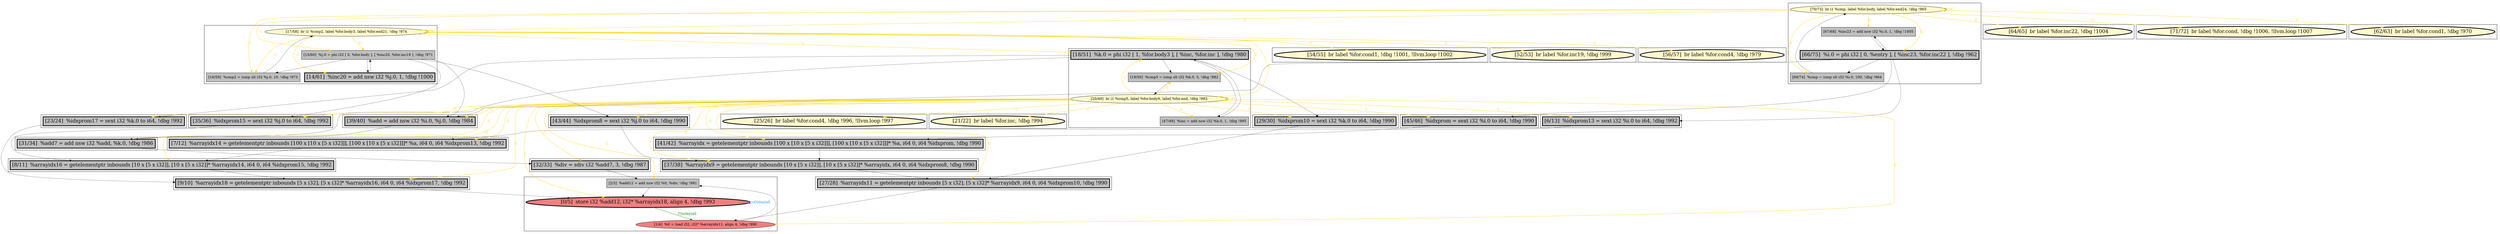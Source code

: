
digraph G {



node476->node501 [style=solid,color=gold,label="C",penwidth=1.0,fontcolor=gold ]
node502->node472 [style=solid,color=gold,label="C",penwidth=1.0,fontcolor=gold ]
node502->node503 [style=solid,color=gold,label="C",penwidth=1.0,fontcolor=gold ]
node493->node495 [style=solid,color=gold,label="C",penwidth=1.0,fontcolor=gold ]
node501->node503 [style=solid,color=black,label="",penwidth=0.5,fontcolor=black ]
node495->node494 [style=solid,color=black,label="",penwidth=0.5,fontcolor=black ]
node494->node495 [style=solid,color=black,label="",penwidth=0.5,fontcolor=black ]
node500->node502 [style=solid,color=black,label="",penwidth=0.5,fontcolor=black ]
node501->node504 [style=solid,color=black,label="",penwidth=0.5,fontcolor=black ]
node502->node486 [style=solid,color=gold,label="C",penwidth=1.0,fontcolor=gold ]
node485->node499 [style=solid,color=black,label="",penwidth=0.5,fontcolor=black ]
node469->node468 [style=solid,color=black,label="",penwidth=0.5,fontcolor=black ]
node479->node483 [style=solid,color=black,label="",penwidth=0.5,fontcolor=black ]
node497->node469 [style=solid,color=black,label="",penwidth=0.5,fontcolor=black ]
node494->node491 [style=solid,color=black,label="",penwidth=0.5,fontcolor=black ]
node479->node491 [style=solid,color=black,label="",penwidth=0.5,fontcolor=black ]
node477->node476 [style=solid,color=black,label="",penwidth=0.5,fontcolor=black ]
node502->node468 [style=solid,color=gold,label="C",penwidth=1.0,fontcolor=gold ]
node471->node470 [style=solid,color=black,label="",penwidth=0.5,fontcolor=black ]
node493->node494 [style=solid,color=gold,label="C",penwidth=1.0,fontcolor=gold ]
node478->node479 [style=solid,color=black,label="",penwidth=0.5,fontcolor=black ]
node467->node469 [style=solid,color=black,label="",penwidth=0.5,fontcolor=black ]
node468->node467 [style=solid,color=forestgreen,label="T|indep|all",penwidth=1.0,fontcolor=forestgreen ]
node502->node502 [style=solid,color=gold,label="C",penwidth=1.0,fontcolor=gold ]
node493->node493 [style=solid,color=gold,label="C",penwidth=1.0,fontcolor=gold ]
node476->node500 [style=solid,color=gold,label="C",penwidth=1.0,fontcolor=gold ]
node501->node475 [style=solid,color=black,label="",penwidth=0.5,fontcolor=black ]
node496->node473 [style=solid,color=black,label="",penwidth=0.5,fontcolor=black ]
node502->node496 [style=solid,color=gold,label="C",penwidth=1.0,fontcolor=gold ]
node492->node493 [style=solid,color=black,label="",penwidth=0.5,fontcolor=black ]
node502->node497 [style=solid,color=gold,label="C",penwidth=1.0,fontcolor=gold ]
node476->node479 [style=solid,color=gold,label="C",penwidth=1.0,fontcolor=gold ]
node502->node471 [style=solid,color=gold,label="C",penwidth=1.0,fontcolor=gold ]
node479->node498 [style=solid,color=black,label="",penwidth=0.5,fontcolor=black ]
node502->node469 [style=solid,color=gold,label="C",penwidth=1.0,fontcolor=gold ]
node476->node489 [style=solid,color=gold,label="C",penwidth=1.0,fontcolor=gold ]
node476->node502 [style=solid,color=gold,label="C",penwidth=1.0,fontcolor=gold ]
node502->node500 [style=solid,color=gold,label="C",penwidth=1.0,fontcolor=gold ]
node476->node490 [style=solid,color=gold,label="C",penwidth=1.0,fontcolor=gold ]
node502->node483 [style=solid,color=gold,label="C",penwidth=1.0,fontcolor=gold ]
node483->node496 [style=solid,color=black,label="",penwidth=0.5,fontcolor=black ]
node504->node497 [style=solid,color=black,label="",penwidth=0.5,fontcolor=black ]
node502->node501 [style=solid,color=gold,label="C",penwidth=1.0,fontcolor=gold ]
node494->node485 [style=solid,color=black,label="",penwidth=0.5,fontcolor=black ]
node502->node499 [style=solid,color=gold,label="C",penwidth=1.0,fontcolor=gold ]
node476->node477 [style=solid,color=gold,label="C",penwidth=1.0,fontcolor=gold ]
node494->node471 [style=solid,color=black,label="",penwidth=0.5,fontcolor=black ]
node503->node501 [style=solid,color=black,label="",penwidth=0.5,fontcolor=black ]
node479->node477 [style=solid,color=black,label="",penwidth=0.5,fontcolor=black ]
node473->node467 [style=solid,color=black,label="",penwidth=0.5,fontcolor=black ]
node476->node478 [style=solid,color=gold,label="C",penwidth=1.0,fontcolor=gold ]
node486->node474 [style=solid,color=black,label="",penwidth=0.5,fontcolor=black ]
node475->node473 [style=solid,color=black,label="",penwidth=0.5,fontcolor=black ]
node470->node486 [style=solid,color=black,label="",penwidth=0.5,fontcolor=black ]
node493->node482 [style=solid,color=gold,label="C",penwidth=1.0,fontcolor=gold ]
node502->node470 [style=solid,color=gold,label="C",penwidth=1.0,fontcolor=gold ]
node493->node492 [style=solid,color=gold,label="C",penwidth=1.0,fontcolor=gold ]
node502->node480 [style=solid,color=gold,label="C",penwidth=1.0,fontcolor=gold ]
node474->node468 [style=solid,color=black,label="",penwidth=0.5,fontcolor=black ]
node468->node468 [style=solid,color=dodgerblue,label="O|dep|all",penwidth=1.0,fontcolor=dodgerblue ]
node493->node479 [style=solid,color=gold,label="C",penwidth=1.0,fontcolor=gold ]
node501->node480 [style=solid,color=black,label="",penwidth=0.5,fontcolor=black ]
node502->node467 [style=solid,color=gold,label="C",penwidth=1.0,fontcolor=gold ]
node502->node485 [style=solid,color=gold,label="C",penwidth=1.0,fontcolor=gold ]
node493->node476 [style=solid,color=gold,label="C",penwidth=1.0,fontcolor=gold ]
node480->node474 [style=solid,color=black,label="",penwidth=0.5,fontcolor=black ]
node501->node500 [style=solid,color=black,label="",penwidth=0.5,fontcolor=black ]
node493->node488 [style=solid,color=gold,label="C",penwidth=1.0,fontcolor=gold ]
node499->node496 [style=solid,color=black,label="",penwidth=0.5,fontcolor=black ]
node479->node478 [style=solid,color=black,label="",penwidth=0.5,fontcolor=black ]
node502->node491 [style=solid,color=gold,label="C",penwidth=1.0,fontcolor=gold ]
node502->node498 [style=solid,color=gold,label="C",penwidth=1.0,fontcolor=gold ]
node502->node504 [style=solid,color=gold,label="C",penwidth=1.0,fontcolor=gold ]
node502->node475 [style=solid,color=gold,label="C",penwidth=1.0,fontcolor=gold ]
node494->node492 [style=solid,color=black,label="",penwidth=0.5,fontcolor=black ]
node476->node484 [style=solid,color=gold,label="C",penwidth=1.0,fontcolor=gold ]
node502->node487 [style=solid,color=gold,label="C",penwidth=1.0,fontcolor=gold ]
node493->node481 [style=solid,color=gold,label="C",penwidth=1.0,fontcolor=gold ]
node498->node486 [style=solid,color=black,label="",penwidth=0.5,fontcolor=black ]
node502->node473 [style=solid,color=gold,label="C",penwidth=1.0,fontcolor=gold ]
node476->node476 [style=solid,color=gold,label="C",penwidth=1.0,fontcolor=gold ]
node493->node477 [style=solid,color=gold,label="C",penwidth=1.0,fontcolor=gold ]
node502->node474 [style=solid,color=gold,label="C",penwidth=1.0,fontcolor=gold ]
node491->node504 [style=solid,color=black,label="",penwidth=0.5,fontcolor=black ]


subgraph cluster26 {


node504 [penwidth=3.0,fontsize=20,fillcolor=grey,label="[31/34]  %add7 = add nsw i32 %add, %k.0, !dbg !986",shape=rectangle,style=filled ]



}

subgraph cluster25 {


node502 [fillcolor=lemonchiffon,label="[20/49]  br i1 %cmp5, label %for.body6, label %for.end, !dbg !983",shape=ellipse,style=filled ]
node500 [fillcolor=grey,label="[19/50]  %cmp5 = icmp slt i32 %k.0, 5, !dbg !982",shape=rectangle,style=filled ]
node503 [fillcolor=grey,label="[47/48]  %inc = add nsw i32 %k.0, 1, !dbg !995",shape=rectangle,style=filled ]
node501 [penwidth=3.0,fontsize=20,fillcolor=grey,label="[18/51]  %k.0 = phi i32 [ 1, %for.body3 ], [ %inc, %for.inc ], !dbg !980",shape=rectangle,style=filled ]



}

subgraph cluster24 {


node499 [penwidth=3.0,fontsize=20,fillcolor=grey,label="[41/42]  %arrayidx = getelementptr inbounds [100 x [10 x [5 x i32]]], [100 x [10 x [5 x i32]]]* %a, i64 0, i64 %idxprom, !dbg !990",shape=rectangle,style=filled ]



}

subgraph cluster22 {


node497 [penwidth=3.0,fontsize=20,fillcolor=grey,label="[32/33]  %div = sdiv i32 %add7, 3, !dbg !987",shape=rectangle,style=filled ]



}

subgraph cluster20 {


node494 [penwidth=3.0,fontsize=20,fillcolor=grey,label="[66/75]  %i.0 = phi i32 [ 0, %entry ], [ %inc23, %for.inc22 ], !dbg !962",shape=rectangle,style=filled ]
node492 [fillcolor=grey,label="[69/74]  %cmp = icmp slt i32 %i.0, 100, !dbg !964",shape=rectangle,style=filled ]
node495 [fillcolor=grey,label="[67/68]  %inc23 = add nsw i32 %i.0, 1, !dbg !1005",shape=rectangle,style=filled ]
node493 [fillcolor=lemonchiffon,label="[70/73]  br i1 %cmp, label %for.body, label %for.end24, !dbg !965",shape=ellipse,style=filled ]



}

subgraph cluster18 {


node490 [penwidth=3.0,fontsize=20,fillcolor=lemonchiffon,label="[52/53]  br label %for.inc19, !dbg !999",shape=ellipse,style=filled ]



}

subgraph cluster16 {


node488 [penwidth=3.0,fontsize=20,fillcolor=lemonchiffon,label="[71/72]  br label %for.cond, !dbg !1006, !llvm.loop !1007",shape=ellipse,style=filled ]



}

subgraph cluster17 {


node489 [penwidth=3.0,fontsize=20,fillcolor=lemonchiffon,label="[54/55]  br label %for.cond1, !dbg !1001, !llvm.loop !1002",shape=ellipse,style=filled ]



}

subgraph cluster4 {


node473 [penwidth=3.0,fontsize=20,fillcolor=grey,label="[27/28]  %arrayidx11 = getelementptr inbounds [5 x i32], [5 x i32]* %arrayidx9, i64 0, i64 %idxprom10, !dbg !990",shape=rectangle,style=filled ]



}

subgraph cluster3 {


node472 [penwidth=3.0,fontsize=20,fillcolor=lemonchiffon,label="[25/26]  br label %for.cond4, !dbg !996, !llvm.loop !997",shape=ellipse,style=filled ]



}

subgraph cluster2 {


node471 [penwidth=3.0,fontsize=20,fillcolor=grey,label="[6/13]  %idxprom13 = sext i32 %i.0 to i64, !dbg !992",shape=rectangle,style=filled ]



}

subgraph cluster1 {


node470 [penwidth=3.0,fontsize=20,fillcolor=grey,label="[7/12]  %arrayidx14 = getelementptr inbounds [100 x [10 x [5 x i32]]], [100 x [10 x [5 x i32]]]* %a, i64 0, i64 %idxprom13, !dbg !992",shape=rectangle,style=filled ]



}

subgraph cluster12 {


node484 [penwidth=3.0,fontsize=20,fillcolor=lemonchiffon,label="[56/57]  br label %for.cond4, !dbg !979",shape=ellipse,style=filled ]



}

subgraph cluster5 {


node474 [penwidth=3.0,fontsize=20,fillcolor=grey,label="[9/10]  %arrayidx18 = getelementptr inbounds [5 x i32], [5 x i32]* %arrayidx16, i64 0, i64 %idxprom17, !dbg !992",shape=rectangle,style=filled ]



}

subgraph cluster0 {


node469 [fillcolor=grey,label="[2/3]  %add12 = add nsw i32 %0, %div, !dbg !991",shape=rectangle,style=filled ]
node467 [fillcolor=lightcoral,label="[1/4]  %0 = load i32, i32* %arrayidx11, align 4, !dbg !990",shape=ellipse,style=filled ]
node468 [penwidth=3.0,fontsize=20,fillcolor=lightcoral,label="[0/5]  store i32 %add12, i32* %arrayidx18, align 4, !dbg !993",shape=ellipse,style=filled ]



}

subgraph cluster6 {


node475 [penwidth=3.0,fontsize=20,fillcolor=grey,label="[29/30]  %idxprom10 = sext i32 %k.0 to i64, !dbg !990",shape=rectangle,style=filled ]



}

subgraph cluster14 {


node486 [penwidth=3.0,fontsize=20,fillcolor=grey,label="[8/11]  %arrayidx16 = getelementptr inbounds [10 x [5 x i32]], [10 x [5 x i32]]* %arrayidx14, i64 0, i64 %idxprom15, !dbg !992",shape=rectangle,style=filled ]



}

subgraph cluster7 {


node479 [fillcolor=grey,label="[15/60]  %j.0 = phi i32 [ 0, %for.body ], [ %inc20, %for.inc19 ], !dbg !971",shape=rectangle,style=filled ]
node478 [penwidth=3.0,fontsize=20,fillcolor=grey,label="[14/61]  %inc20 = add nsw i32 %j.0, 1, !dbg !1000",shape=rectangle,style=filled ]
node476 [fillcolor=lemonchiffon,label="[17/58]  br i1 %cmp2, label %for.body3, label %for.end21, !dbg !974",shape=ellipse,style=filled ]
node477 [fillcolor=grey,label="[16/59]  %cmp2 = icmp slt i32 %j.0, 10, !dbg !973",shape=rectangle,style=filled ]



}

subgraph cluster23 {


node498 [penwidth=3.0,fontsize=20,fillcolor=grey,label="[35/36]  %idxprom15 = sext i32 %j.0 to i64, !dbg !992",shape=rectangle,style=filled ]



}

subgraph cluster8 {


node480 [penwidth=3.0,fontsize=20,fillcolor=grey,label="[23/24]  %idxprom17 = sext i32 %k.0 to i64, !dbg !992",shape=rectangle,style=filled ]



}

subgraph cluster21 {


node496 [penwidth=3.0,fontsize=20,fillcolor=grey,label="[37/38]  %arrayidx9 = getelementptr inbounds [10 x [5 x i32]], [10 x [5 x i32]]* %arrayidx, i64 0, i64 %idxprom8, !dbg !990",shape=rectangle,style=filled ]



}

subgraph cluster9 {


node481 [penwidth=3.0,fontsize=20,fillcolor=lemonchiffon,label="[62/63]  br label %for.cond1, !dbg !970",shape=ellipse,style=filled ]



}

subgraph cluster19 {


node491 [penwidth=3.0,fontsize=20,fillcolor=grey,label="[39/40]  %add = add nsw i32 %i.0, %j.0, !dbg !984",shape=rectangle,style=filled ]



}

subgraph cluster10 {


node482 [penwidth=3.0,fontsize=20,fillcolor=lemonchiffon,label="[64/65]  br label %for.inc22, !dbg !1004",shape=ellipse,style=filled ]



}

subgraph cluster11 {


node483 [penwidth=3.0,fontsize=20,fillcolor=grey,label="[43/44]  %idxprom8 = sext i32 %j.0 to i64, !dbg !990",shape=rectangle,style=filled ]



}

subgraph cluster13 {


node485 [penwidth=3.0,fontsize=20,fillcolor=grey,label="[45/46]  %idxprom = sext i32 %i.0 to i64, !dbg !990",shape=rectangle,style=filled ]



}

subgraph cluster15 {


node487 [penwidth=3.0,fontsize=20,fillcolor=lemonchiffon,label="[21/22]  br label %for.inc, !dbg !994",shape=ellipse,style=filled ]



}

}
